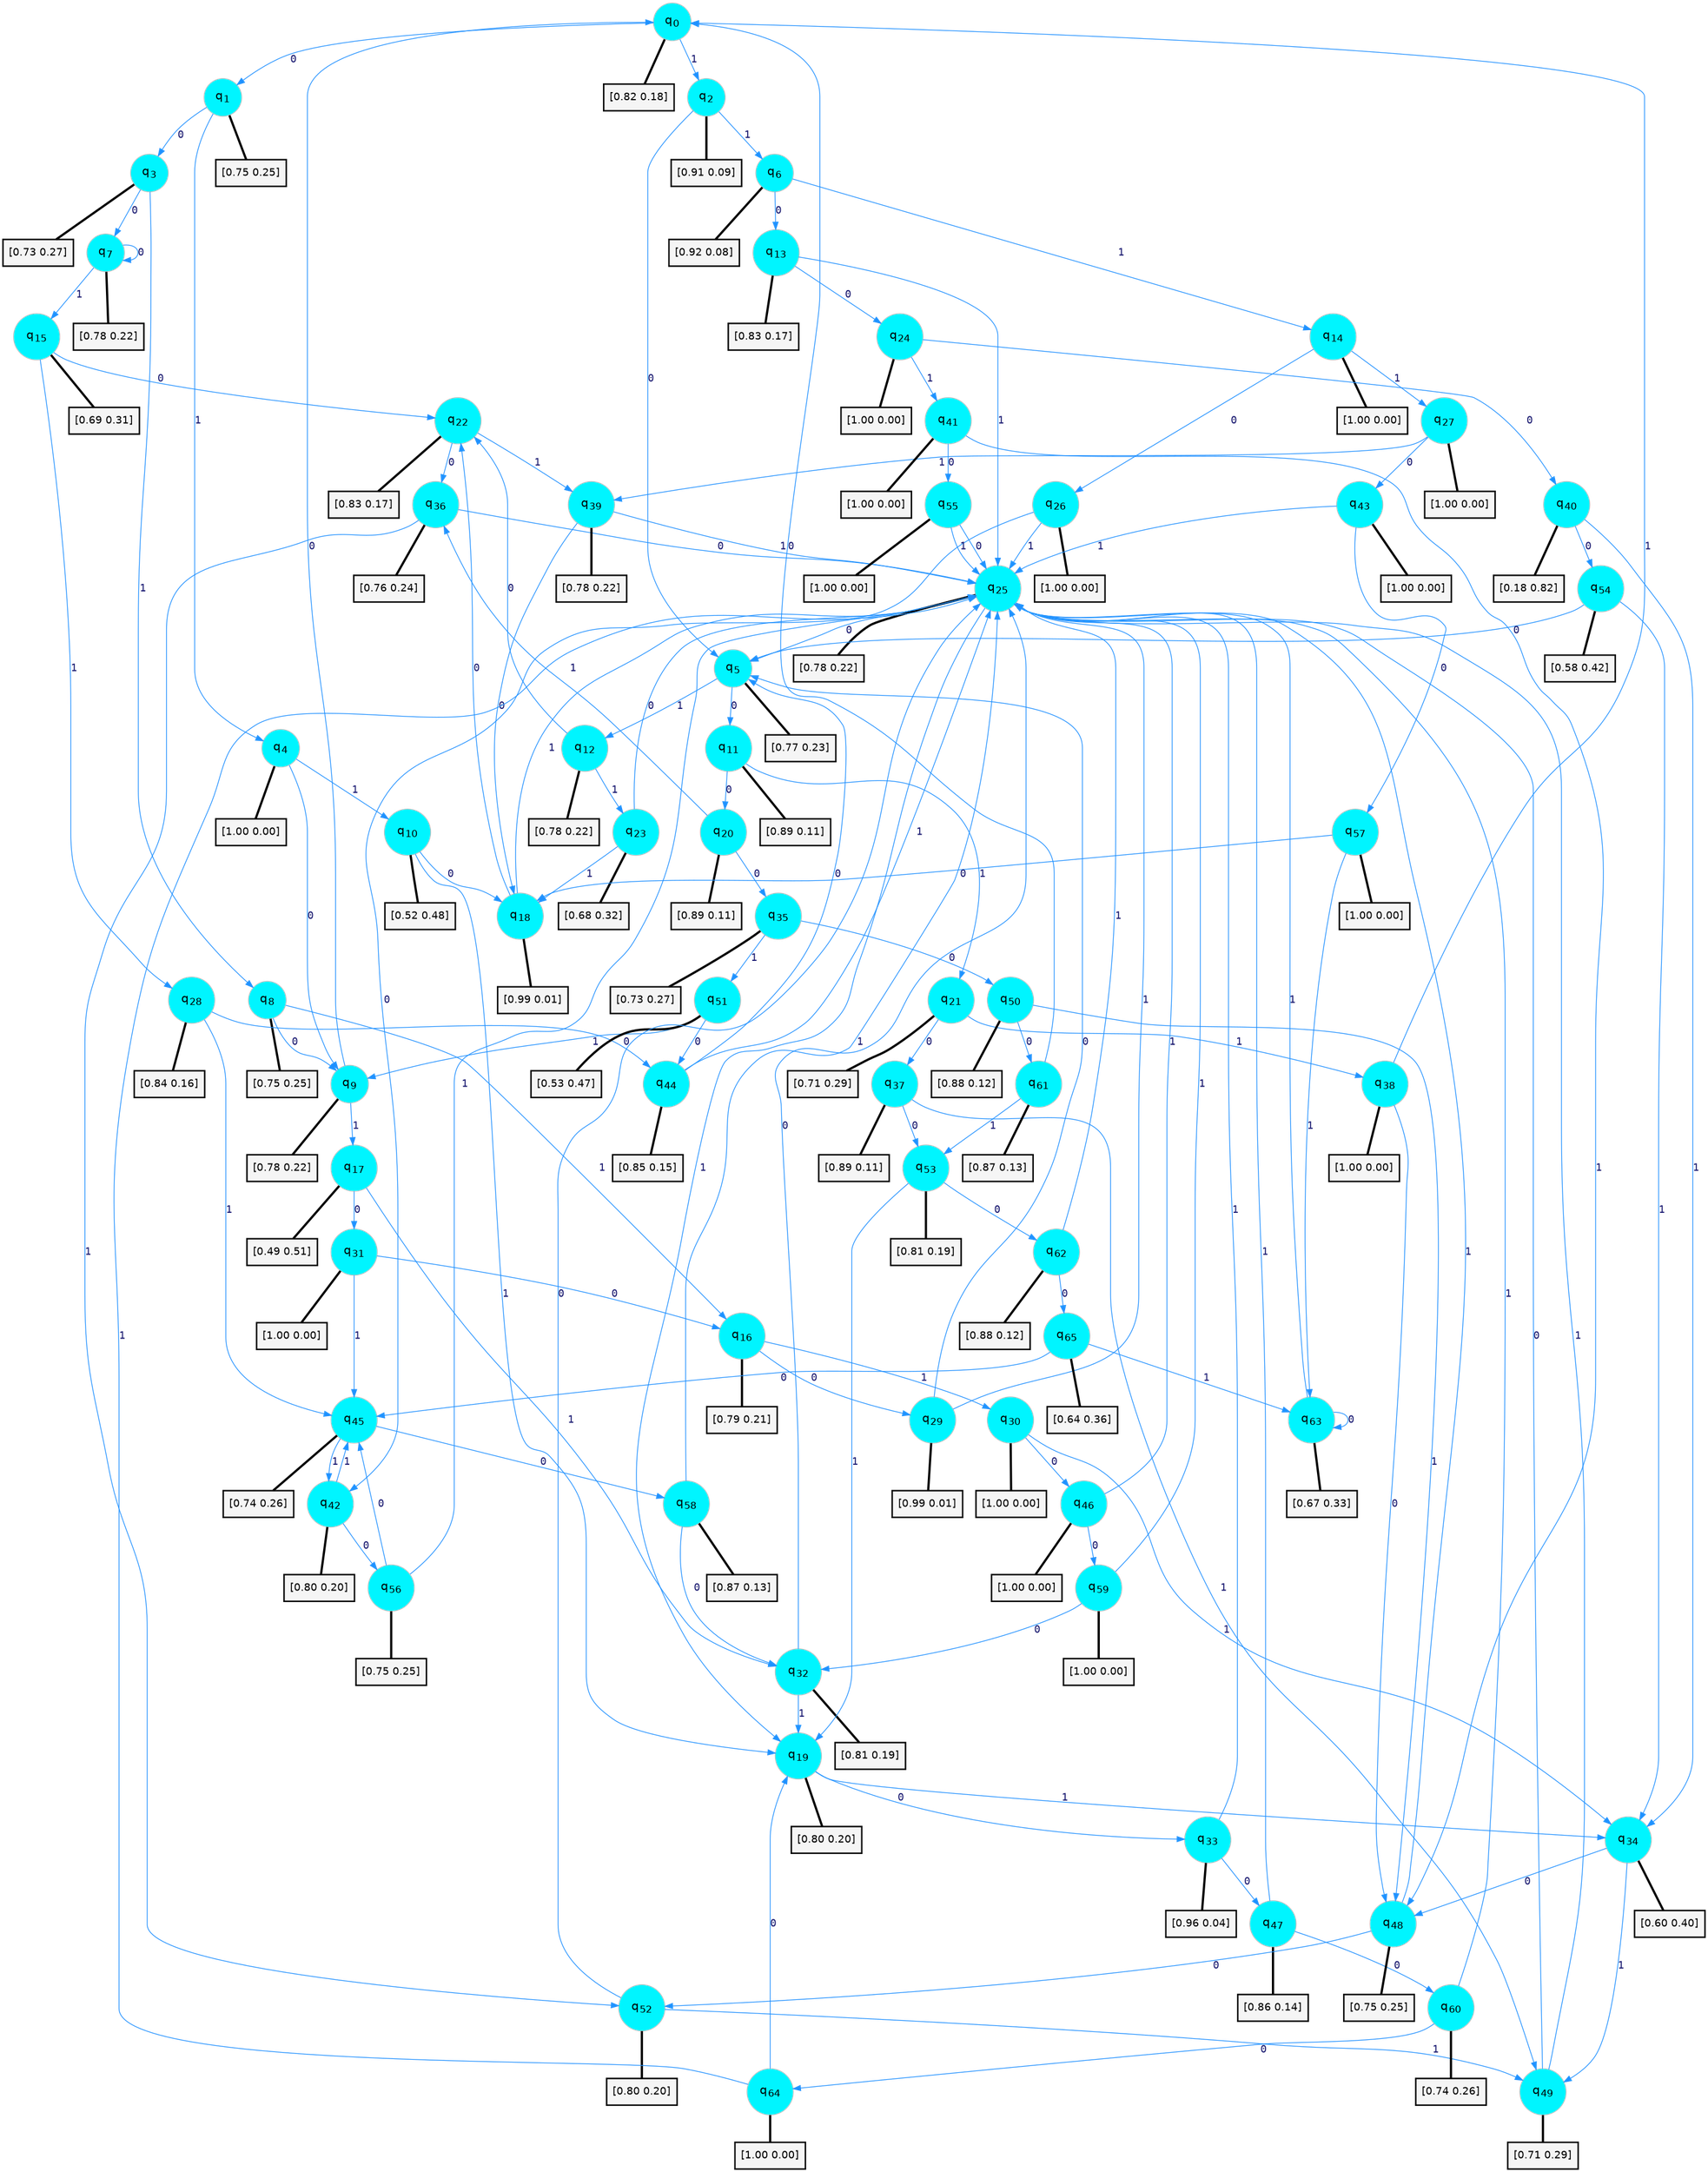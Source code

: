 digraph G {
graph [
bgcolor=transparent, dpi=300, rankdir=TD, size="40,25"];
node [
color=gray, fillcolor=turquoise1, fontcolor=black, fontname=Helvetica, fontsize=16, fontweight=bold, shape=circle, style=filled];
edge [
arrowsize=1, color=dodgerblue1, fontcolor=midnightblue, fontname=courier, fontweight=bold, penwidth=1, style=solid, weight=20];
0[label=<q<SUB>0</SUB>>];
1[label=<q<SUB>1</SUB>>];
2[label=<q<SUB>2</SUB>>];
3[label=<q<SUB>3</SUB>>];
4[label=<q<SUB>4</SUB>>];
5[label=<q<SUB>5</SUB>>];
6[label=<q<SUB>6</SUB>>];
7[label=<q<SUB>7</SUB>>];
8[label=<q<SUB>8</SUB>>];
9[label=<q<SUB>9</SUB>>];
10[label=<q<SUB>10</SUB>>];
11[label=<q<SUB>11</SUB>>];
12[label=<q<SUB>12</SUB>>];
13[label=<q<SUB>13</SUB>>];
14[label=<q<SUB>14</SUB>>];
15[label=<q<SUB>15</SUB>>];
16[label=<q<SUB>16</SUB>>];
17[label=<q<SUB>17</SUB>>];
18[label=<q<SUB>18</SUB>>];
19[label=<q<SUB>19</SUB>>];
20[label=<q<SUB>20</SUB>>];
21[label=<q<SUB>21</SUB>>];
22[label=<q<SUB>22</SUB>>];
23[label=<q<SUB>23</SUB>>];
24[label=<q<SUB>24</SUB>>];
25[label=<q<SUB>25</SUB>>];
26[label=<q<SUB>26</SUB>>];
27[label=<q<SUB>27</SUB>>];
28[label=<q<SUB>28</SUB>>];
29[label=<q<SUB>29</SUB>>];
30[label=<q<SUB>30</SUB>>];
31[label=<q<SUB>31</SUB>>];
32[label=<q<SUB>32</SUB>>];
33[label=<q<SUB>33</SUB>>];
34[label=<q<SUB>34</SUB>>];
35[label=<q<SUB>35</SUB>>];
36[label=<q<SUB>36</SUB>>];
37[label=<q<SUB>37</SUB>>];
38[label=<q<SUB>38</SUB>>];
39[label=<q<SUB>39</SUB>>];
40[label=<q<SUB>40</SUB>>];
41[label=<q<SUB>41</SUB>>];
42[label=<q<SUB>42</SUB>>];
43[label=<q<SUB>43</SUB>>];
44[label=<q<SUB>44</SUB>>];
45[label=<q<SUB>45</SUB>>];
46[label=<q<SUB>46</SUB>>];
47[label=<q<SUB>47</SUB>>];
48[label=<q<SUB>48</SUB>>];
49[label=<q<SUB>49</SUB>>];
50[label=<q<SUB>50</SUB>>];
51[label=<q<SUB>51</SUB>>];
52[label=<q<SUB>52</SUB>>];
53[label=<q<SUB>53</SUB>>];
54[label=<q<SUB>54</SUB>>];
55[label=<q<SUB>55</SUB>>];
56[label=<q<SUB>56</SUB>>];
57[label=<q<SUB>57</SUB>>];
58[label=<q<SUB>58</SUB>>];
59[label=<q<SUB>59</SUB>>];
60[label=<q<SUB>60</SUB>>];
61[label=<q<SUB>61</SUB>>];
62[label=<q<SUB>62</SUB>>];
63[label=<q<SUB>63</SUB>>];
64[label=<q<SUB>64</SUB>>];
65[label=<q<SUB>65</SUB>>];
66[label="[0.82 0.18]", shape=box,fontcolor=black, fontname=Helvetica, fontsize=14, penwidth=2, fillcolor=whitesmoke,color=black];
67[label="[0.75 0.25]", shape=box,fontcolor=black, fontname=Helvetica, fontsize=14, penwidth=2, fillcolor=whitesmoke,color=black];
68[label="[0.91 0.09]", shape=box,fontcolor=black, fontname=Helvetica, fontsize=14, penwidth=2, fillcolor=whitesmoke,color=black];
69[label="[0.73 0.27]", shape=box,fontcolor=black, fontname=Helvetica, fontsize=14, penwidth=2, fillcolor=whitesmoke,color=black];
70[label="[1.00 0.00]", shape=box,fontcolor=black, fontname=Helvetica, fontsize=14, penwidth=2, fillcolor=whitesmoke,color=black];
71[label="[0.77 0.23]", shape=box,fontcolor=black, fontname=Helvetica, fontsize=14, penwidth=2, fillcolor=whitesmoke,color=black];
72[label="[0.92 0.08]", shape=box,fontcolor=black, fontname=Helvetica, fontsize=14, penwidth=2, fillcolor=whitesmoke,color=black];
73[label="[0.78 0.22]", shape=box,fontcolor=black, fontname=Helvetica, fontsize=14, penwidth=2, fillcolor=whitesmoke,color=black];
74[label="[0.75 0.25]", shape=box,fontcolor=black, fontname=Helvetica, fontsize=14, penwidth=2, fillcolor=whitesmoke,color=black];
75[label="[0.78 0.22]", shape=box,fontcolor=black, fontname=Helvetica, fontsize=14, penwidth=2, fillcolor=whitesmoke,color=black];
76[label="[0.52 0.48]", shape=box,fontcolor=black, fontname=Helvetica, fontsize=14, penwidth=2, fillcolor=whitesmoke,color=black];
77[label="[0.89 0.11]", shape=box,fontcolor=black, fontname=Helvetica, fontsize=14, penwidth=2, fillcolor=whitesmoke,color=black];
78[label="[0.78 0.22]", shape=box,fontcolor=black, fontname=Helvetica, fontsize=14, penwidth=2, fillcolor=whitesmoke,color=black];
79[label="[0.83 0.17]", shape=box,fontcolor=black, fontname=Helvetica, fontsize=14, penwidth=2, fillcolor=whitesmoke,color=black];
80[label="[1.00 0.00]", shape=box,fontcolor=black, fontname=Helvetica, fontsize=14, penwidth=2, fillcolor=whitesmoke,color=black];
81[label="[0.69 0.31]", shape=box,fontcolor=black, fontname=Helvetica, fontsize=14, penwidth=2, fillcolor=whitesmoke,color=black];
82[label="[0.79 0.21]", shape=box,fontcolor=black, fontname=Helvetica, fontsize=14, penwidth=2, fillcolor=whitesmoke,color=black];
83[label="[0.49 0.51]", shape=box,fontcolor=black, fontname=Helvetica, fontsize=14, penwidth=2, fillcolor=whitesmoke,color=black];
84[label="[0.99 0.01]", shape=box,fontcolor=black, fontname=Helvetica, fontsize=14, penwidth=2, fillcolor=whitesmoke,color=black];
85[label="[0.80 0.20]", shape=box,fontcolor=black, fontname=Helvetica, fontsize=14, penwidth=2, fillcolor=whitesmoke,color=black];
86[label="[0.89 0.11]", shape=box,fontcolor=black, fontname=Helvetica, fontsize=14, penwidth=2, fillcolor=whitesmoke,color=black];
87[label="[0.71 0.29]", shape=box,fontcolor=black, fontname=Helvetica, fontsize=14, penwidth=2, fillcolor=whitesmoke,color=black];
88[label="[0.83 0.17]", shape=box,fontcolor=black, fontname=Helvetica, fontsize=14, penwidth=2, fillcolor=whitesmoke,color=black];
89[label="[0.68 0.32]", shape=box,fontcolor=black, fontname=Helvetica, fontsize=14, penwidth=2, fillcolor=whitesmoke,color=black];
90[label="[1.00 0.00]", shape=box,fontcolor=black, fontname=Helvetica, fontsize=14, penwidth=2, fillcolor=whitesmoke,color=black];
91[label="[0.78 0.22]", shape=box,fontcolor=black, fontname=Helvetica, fontsize=14, penwidth=2, fillcolor=whitesmoke,color=black];
92[label="[1.00 0.00]", shape=box,fontcolor=black, fontname=Helvetica, fontsize=14, penwidth=2, fillcolor=whitesmoke,color=black];
93[label="[1.00 0.00]", shape=box,fontcolor=black, fontname=Helvetica, fontsize=14, penwidth=2, fillcolor=whitesmoke,color=black];
94[label="[0.84 0.16]", shape=box,fontcolor=black, fontname=Helvetica, fontsize=14, penwidth=2, fillcolor=whitesmoke,color=black];
95[label="[0.99 0.01]", shape=box,fontcolor=black, fontname=Helvetica, fontsize=14, penwidth=2, fillcolor=whitesmoke,color=black];
96[label="[1.00 0.00]", shape=box,fontcolor=black, fontname=Helvetica, fontsize=14, penwidth=2, fillcolor=whitesmoke,color=black];
97[label="[1.00 0.00]", shape=box,fontcolor=black, fontname=Helvetica, fontsize=14, penwidth=2, fillcolor=whitesmoke,color=black];
98[label="[0.81 0.19]", shape=box,fontcolor=black, fontname=Helvetica, fontsize=14, penwidth=2, fillcolor=whitesmoke,color=black];
99[label="[0.96 0.04]", shape=box,fontcolor=black, fontname=Helvetica, fontsize=14, penwidth=2, fillcolor=whitesmoke,color=black];
100[label="[0.60 0.40]", shape=box,fontcolor=black, fontname=Helvetica, fontsize=14, penwidth=2, fillcolor=whitesmoke,color=black];
101[label="[0.73 0.27]", shape=box,fontcolor=black, fontname=Helvetica, fontsize=14, penwidth=2, fillcolor=whitesmoke,color=black];
102[label="[0.76 0.24]", shape=box,fontcolor=black, fontname=Helvetica, fontsize=14, penwidth=2, fillcolor=whitesmoke,color=black];
103[label="[0.89 0.11]", shape=box,fontcolor=black, fontname=Helvetica, fontsize=14, penwidth=2, fillcolor=whitesmoke,color=black];
104[label="[1.00 0.00]", shape=box,fontcolor=black, fontname=Helvetica, fontsize=14, penwidth=2, fillcolor=whitesmoke,color=black];
105[label="[0.78 0.22]", shape=box,fontcolor=black, fontname=Helvetica, fontsize=14, penwidth=2, fillcolor=whitesmoke,color=black];
106[label="[0.18 0.82]", shape=box,fontcolor=black, fontname=Helvetica, fontsize=14, penwidth=2, fillcolor=whitesmoke,color=black];
107[label="[1.00 0.00]", shape=box,fontcolor=black, fontname=Helvetica, fontsize=14, penwidth=2, fillcolor=whitesmoke,color=black];
108[label="[0.80 0.20]", shape=box,fontcolor=black, fontname=Helvetica, fontsize=14, penwidth=2, fillcolor=whitesmoke,color=black];
109[label="[1.00 0.00]", shape=box,fontcolor=black, fontname=Helvetica, fontsize=14, penwidth=2, fillcolor=whitesmoke,color=black];
110[label="[0.85 0.15]", shape=box,fontcolor=black, fontname=Helvetica, fontsize=14, penwidth=2, fillcolor=whitesmoke,color=black];
111[label="[0.74 0.26]", shape=box,fontcolor=black, fontname=Helvetica, fontsize=14, penwidth=2, fillcolor=whitesmoke,color=black];
112[label="[1.00 0.00]", shape=box,fontcolor=black, fontname=Helvetica, fontsize=14, penwidth=2, fillcolor=whitesmoke,color=black];
113[label="[0.86 0.14]", shape=box,fontcolor=black, fontname=Helvetica, fontsize=14, penwidth=2, fillcolor=whitesmoke,color=black];
114[label="[0.75 0.25]", shape=box,fontcolor=black, fontname=Helvetica, fontsize=14, penwidth=2, fillcolor=whitesmoke,color=black];
115[label="[0.71 0.29]", shape=box,fontcolor=black, fontname=Helvetica, fontsize=14, penwidth=2, fillcolor=whitesmoke,color=black];
116[label="[0.88 0.12]", shape=box,fontcolor=black, fontname=Helvetica, fontsize=14, penwidth=2, fillcolor=whitesmoke,color=black];
117[label="[0.53 0.47]", shape=box,fontcolor=black, fontname=Helvetica, fontsize=14, penwidth=2, fillcolor=whitesmoke,color=black];
118[label="[0.80 0.20]", shape=box,fontcolor=black, fontname=Helvetica, fontsize=14, penwidth=2, fillcolor=whitesmoke,color=black];
119[label="[0.81 0.19]", shape=box,fontcolor=black, fontname=Helvetica, fontsize=14, penwidth=2, fillcolor=whitesmoke,color=black];
120[label="[0.58 0.42]", shape=box,fontcolor=black, fontname=Helvetica, fontsize=14, penwidth=2, fillcolor=whitesmoke,color=black];
121[label="[1.00 0.00]", shape=box,fontcolor=black, fontname=Helvetica, fontsize=14, penwidth=2, fillcolor=whitesmoke,color=black];
122[label="[0.75 0.25]", shape=box,fontcolor=black, fontname=Helvetica, fontsize=14, penwidth=2, fillcolor=whitesmoke,color=black];
123[label="[1.00 0.00]", shape=box,fontcolor=black, fontname=Helvetica, fontsize=14, penwidth=2, fillcolor=whitesmoke,color=black];
124[label="[0.87 0.13]", shape=box,fontcolor=black, fontname=Helvetica, fontsize=14, penwidth=2, fillcolor=whitesmoke,color=black];
125[label="[1.00 0.00]", shape=box,fontcolor=black, fontname=Helvetica, fontsize=14, penwidth=2, fillcolor=whitesmoke,color=black];
126[label="[0.74 0.26]", shape=box,fontcolor=black, fontname=Helvetica, fontsize=14, penwidth=2, fillcolor=whitesmoke,color=black];
127[label="[0.87 0.13]", shape=box,fontcolor=black, fontname=Helvetica, fontsize=14, penwidth=2, fillcolor=whitesmoke,color=black];
128[label="[0.88 0.12]", shape=box,fontcolor=black, fontname=Helvetica, fontsize=14, penwidth=2, fillcolor=whitesmoke,color=black];
129[label="[0.67 0.33]", shape=box,fontcolor=black, fontname=Helvetica, fontsize=14, penwidth=2, fillcolor=whitesmoke,color=black];
130[label="[1.00 0.00]", shape=box,fontcolor=black, fontname=Helvetica, fontsize=14, penwidth=2, fillcolor=whitesmoke,color=black];
131[label="[0.64 0.36]", shape=box,fontcolor=black, fontname=Helvetica, fontsize=14, penwidth=2, fillcolor=whitesmoke,color=black];
0->1 [label=0];
0->2 [label=1];
0->66 [arrowhead=none, penwidth=3,color=black];
1->3 [label=0];
1->4 [label=1];
1->67 [arrowhead=none, penwidth=3,color=black];
2->5 [label=0];
2->6 [label=1];
2->68 [arrowhead=none, penwidth=3,color=black];
3->7 [label=0];
3->8 [label=1];
3->69 [arrowhead=none, penwidth=3,color=black];
4->9 [label=0];
4->10 [label=1];
4->70 [arrowhead=none, penwidth=3,color=black];
5->11 [label=0];
5->12 [label=1];
5->71 [arrowhead=none, penwidth=3,color=black];
6->13 [label=0];
6->14 [label=1];
6->72 [arrowhead=none, penwidth=3,color=black];
7->7 [label=0];
7->15 [label=1];
7->73 [arrowhead=none, penwidth=3,color=black];
8->9 [label=0];
8->16 [label=1];
8->74 [arrowhead=none, penwidth=3,color=black];
9->0 [label=0];
9->17 [label=1];
9->75 [arrowhead=none, penwidth=3,color=black];
10->18 [label=0];
10->19 [label=1];
10->76 [arrowhead=none, penwidth=3,color=black];
11->20 [label=0];
11->21 [label=1];
11->77 [arrowhead=none, penwidth=3,color=black];
12->22 [label=0];
12->23 [label=1];
12->78 [arrowhead=none, penwidth=3,color=black];
13->24 [label=0];
13->25 [label=1];
13->79 [arrowhead=none, penwidth=3,color=black];
14->26 [label=0];
14->27 [label=1];
14->80 [arrowhead=none, penwidth=3,color=black];
15->22 [label=0];
15->28 [label=1];
15->81 [arrowhead=none, penwidth=3,color=black];
16->29 [label=0];
16->30 [label=1];
16->82 [arrowhead=none, penwidth=3,color=black];
17->31 [label=0];
17->32 [label=1];
17->83 [arrowhead=none, penwidth=3,color=black];
18->22 [label=0];
18->25 [label=1];
18->84 [arrowhead=none, penwidth=3,color=black];
19->33 [label=0];
19->34 [label=1];
19->85 [arrowhead=none, penwidth=3,color=black];
20->35 [label=0];
20->36 [label=1];
20->86 [arrowhead=none, penwidth=3,color=black];
21->37 [label=0];
21->38 [label=1];
21->87 [arrowhead=none, penwidth=3,color=black];
22->36 [label=0];
22->39 [label=1];
22->88 [arrowhead=none, penwidth=3,color=black];
23->25 [label=0];
23->18 [label=1];
23->89 [arrowhead=none, penwidth=3,color=black];
24->40 [label=0];
24->41 [label=1];
24->90 [arrowhead=none, penwidth=3,color=black];
25->5 [label=0];
25->19 [label=1];
25->91 [arrowhead=none, penwidth=3,color=black];
26->42 [label=0];
26->25 [label=1];
26->92 [arrowhead=none, penwidth=3,color=black];
27->43 [label=0];
27->39 [label=1];
27->93 [arrowhead=none, penwidth=3,color=black];
28->44 [label=0];
28->45 [label=1];
28->94 [arrowhead=none, penwidth=3,color=black];
29->5 [label=0];
29->25 [label=1];
29->95 [arrowhead=none, penwidth=3,color=black];
30->46 [label=0];
30->34 [label=1];
30->96 [arrowhead=none, penwidth=3,color=black];
31->16 [label=0];
31->45 [label=1];
31->97 [arrowhead=none, penwidth=3,color=black];
32->25 [label=0];
32->19 [label=1];
32->98 [arrowhead=none, penwidth=3,color=black];
33->47 [label=0];
33->25 [label=1];
33->99 [arrowhead=none, penwidth=3,color=black];
34->48 [label=0];
34->49 [label=1];
34->100 [arrowhead=none, penwidth=3,color=black];
35->50 [label=0];
35->51 [label=1];
35->101 [arrowhead=none, penwidth=3,color=black];
36->25 [label=0];
36->52 [label=1];
36->102 [arrowhead=none, penwidth=3,color=black];
37->53 [label=0];
37->49 [label=1];
37->103 [arrowhead=none, penwidth=3,color=black];
38->48 [label=0];
38->0 [label=1];
38->104 [arrowhead=none, penwidth=3,color=black];
39->18 [label=0];
39->25 [label=1];
39->105 [arrowhead=none, penwidth=3,color=black];
40->54 [label=0];
40->34 [label=1];
40->106 [arrowhead=none, penwidth=3,color=black];
41->55 [label=0];
41->48 [label=1];
41->107 [arrowhead=none, penwidth=3,color=black];
42->56 [label=0];
42->45 [label=1];
42->108 [arrowhead=none, penwidth=3,color=black];
43->57 [label=0];
43->25 [label=1];
43->109 [arrowhead=none, penwidth=3,color=black];
44->5 [label=0];
44->25 [label=1];
44->110 [arrowhead=none, penwidth=3,color=black];
45->58 [label=0];
45->42 [label=1];
45->111 [arrowhead=none, penwidth=3,color=black];
46->59 [label=0];
46->25 [label=1];
46->112 [arrowhead=none, penwidth=3,color=black];
47->60 [label=0];
47->25 [label=1];
47->113 [arrowhead=none, penwidth=3,color=black];
48->52 [label=0];
48->25 [label=1];
48->114 [arrowhead=none, penwidth=3,color=black];
49->25 [label=0];
49->25 [label=1];
49->115 [arrowhead=none, penwidth=3,color=black];
50->61 [label=0];
50->48 [label=1];
50->116 [arrowhead=none, penwidth=3,color=black];
51->44 [label=0];
51->9 [label=1];
51->117 [arrowhead=none, penwidth=3,color=black];
52->25 [label=0];
52->49 [label=1];
52->118 [arrowhead=none, penwidth=3,color=black];
53->62 [label=0];
53->19 [label=1];
53->119 [arrowhead=none, penwidth=3,color=black];
54->5 [label=0];
54->34 [label=1];
54->120 [arrowhead=none, penwidth=3,color=black];
55->25 [label=0];
55->25 [label=1];
55->121 [arrowhead=none, penwidth=3,color=black];
56->45 [label=0];
56->25 [label=1];
56->122 [arrowhead=none, penwidth=3,color=black];
57->18 [label=0];
57->63 [label=1];
57->123 [arrowhead=none, penwidth=3,color=black];
58->32 [label=0];
58->25 [label=1];
58->124 [arrowhead=none, penwidth=3,color=black];
59->32 [label=0];
59->25 [label=1];
59->125 [arrowhead=none, penwidth=3,color=black];
60->64 [label=0];
60->25 [label=1];
60->126 [arrowhead=none, penwidth=3,color=black];
61->0 [label=0];
61->53 [label=1];
61->127 [arrowhead=none, penwidth=3,color=black];
62->65 [label=0];
62->25 [label=1];
62->128 [arrowhead=none, penwidth=3,color=black];
63->63 [label=0];
63->25 [label=1];
63->129 [arrowhead=none, penwidth=3,color=black];
64->19 [label=0];
64->25 [label=1];
64->130 [arrowhead=none, penwidth=3,color=black];
65->45 [label=0];
65->63 [label=1];
65->131 [arrowhead=none, penwidth=3,color=black];
}
